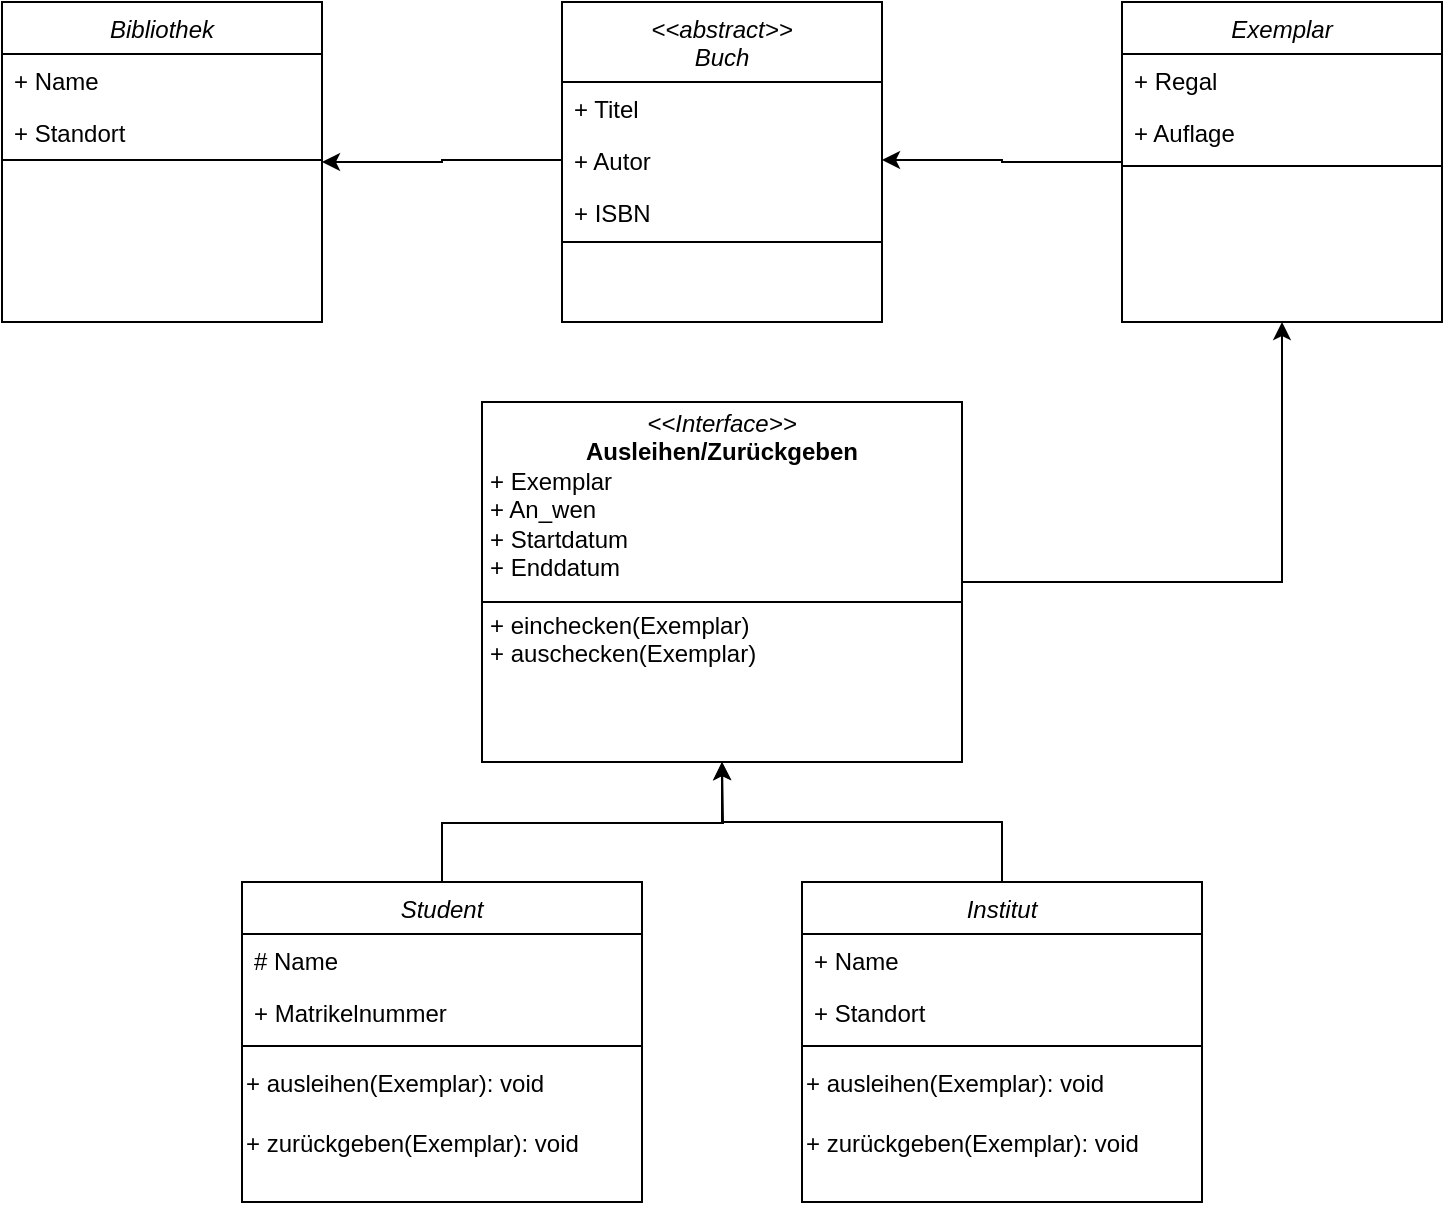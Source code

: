 <mxfile version="23.1.5" type="github">
  <diagram id="C5RBs43oDa-KdzZeNtuy" name="Page-1">
    <mxGraphModel dx="1841" dy="997" grid="1" gridSize="10" guides="1" tooltips="1" connect="1" arrows="1" fold="1" page="1" pageScale="1" pageWidth="827" pageHeight="1169" math="0" shadow="0">
      <root>
        <mxCell id="WIyWlLk6GJQsqaUBKTNV-0" />
        <mxCell id="WIyWlLk6GJQsqaUBKTNV-1" parent="WIyWlLk6GJQsqaUBKTNV-0" />
        <mxCell id="zkfFHV4jXpPFQw0GAbJ--0" value="Bibliothek" style="swimlane;fontStyle=2;align=center;verticalAlign=top;childLayout=stackLayout;horizontal=1;startSize=26;horizontalStack=0;resizeParent=1;resizeLast=0;collapsible=1;marginBottom=0;rounded=0;shadow=0;strokeWidth=1;" parent="WIyWlLk6GJQsqaUBKTNV-1" vertex="1">
          <mxGeometry x="40" y="40" width="160" height="160" as="geometry">
            <mxRectangle x="230" y="140" width="160" height="26" as="alternateBounds" />
          </mxGeometry>
        </mxCell>
        <mxCell id="zkfFHV4jXpPFQw0GAbJ--1" value="+ Name" style="text;align=left;verticalAlign=top;spacingLeft=4;spacingRight=4;overflow=hidden;rotatable=0;points=[[0,0.5],[1,0.5]];portConstraint=eastwest;" parent="zkfFHV4jXpPFQw0GAbJ--0" vertex="1">
          <mxGeometry y="26" width="160" height="26" as="geometry" />
        </mxCell>
        <mxCell id="zkfFHV4jXpPFQw0GAbJ--2" value="+ Standort" style="text;align=left;verticalAlign=top;spacingLeft=4;spacingRight=4;overflow=hidden;rotatable=0;points=[[0,0.5],[1,0.5]];portConstraint=eastwest;rounded=0;shadow=0;html=0;" parent="zkfFHV4jXpPFQw0GAbJ--0" vertex="1">
          <mxGeometry y="52" width="160" height="26" as="geometry" />
        </mxCell>
        <mxCell id="zkfFHV4jXpPFQw0GAbJ--4" value="" style="line;html=1;strokeWidth=1;align=left;verticalAlign=middle;spacingTop=-1;spacingLeft=3;spacingRight=3;rotatable=0;labelPosition=right;points=[];portConstraint=eastwest;" parent="zkfFHV4jXpPFQw0GAbJ--0" vertex="1">
          <mxGeometry y="78" width="160" height="2" as="geometry" />
        </mxCell>
        <mxCell id="ETDpN2Gg0k1BbbTaB3os-0" value="&lt;&lt;abstract&gt;&gt;&#xa;Buch&#xa;" style="swimlane;fontStyle=2;align=center;verticalAlign=top;childLayout=stackLayout;horizontal=1;startSize=40;horizontalStack=0;resizeParent=1;resizeLast=0;collapsible=1;marginBottom=0;rounded=0;shadow=0;strokeWidth=1;" parent="WIyWlLk6GJQsqaUBKTNV-1" vertex="1">
          <mxGeometry x="320" y="40" width="160" height="160" as="geometry">
            <mxRectangle x="230" y="140" width="160" height="26" as="alternateBounds" />
          </mxGeometry>
        </mxCell>
        <mxCell id="ETDpN2Gg0k1BbbTaB3os-1" value="+ Titel" style="text;align=left;verticalAlign=top;spacingLeft=4;spacingRight=4;overflow=hidden;rotatable=0;points=[[0,0.5],[1,0.5]];portConstraint=eastwest;" parent="ETDpN2Gg0k1BbbTaB3os-0" vertex="1">
          <mxGeometry y="40" width="160" height="26" as="geometry" />
        </mxCell>
        <mxCell id="ETDpN2Gg0k1BbbTaB3os-2" value="+ Autor" style="text;align=left;verticalAlign=top;spacingLeft=4;spacingRight=4;overflow=hidden;rotatable=0;points=[[0,0.5],[1,0.5]];portConstraint=eastwest;rounded=0;shadow=0;html=0;" parent="ETDpN2Gg0k1BbbTaB3os-0" vertex="1">
          <mxGeometry y="66" width="160" height="26" as="geometry" />
        </mxCell>
        <mxCell id="ETDpN2Gg0k1BbbTaB3os-5" value="+ ISBN" style="text;align=left;verticalAlign=top;spacingLeft=4;spacingRight=4;overflow=hidden;rotatable=0;points=[[0,0.5],[1,0.5]];portConstraint=eastwest;rounded=0;shadow=0;html=0;" parent="ETDpN2Gg0k1BbbTaB3os-0" vertex="1">
          <mxGeometry y="92" width="160" height="26" as="geometry" />
        </mxCell>
        <mxCell id="ETDpN2Gg0k1BbbTaB3os-37" style="edgeStyle=orthogonalEdgeStyle;rounded=0;orthogonalLoop=1;jettySize=auto;html=1;entryX=1;entryY=0.5;entryDx=0;entryDy=0;" parent="WIyWlLk6GJQsqaUBKTNV-1" source="ETDpN2Gg0k1BbbTaB3os-6" target="ETDpN2Gg0k1BbbTaB3os-2" edge="1">
          <mxGeometry relative="1" as="geometry" />
        </mxCell>
        <mxCell id="ETDpN2Gg0k1BbbTaB3os-6" value="Exemplar" style="swimlane;fontStyle=2;align=center;verticalAlign=top;childLayout=stackLayout;horizontal=1;startSize=26;horizontalStack=0;resizeParent=1;resizeLast=0;collapsible=1;marginBottom=0;rounded=0;shadow=0;strokeWidth=1;" parent="WIyWlLk6GJQsqaUBKTNV-1" vertex="1">
          <mxGeometry x="600" y="40" width="160" height="160" as="geometry">
            <mxRectangle x="230" y="140" width="160" height="26" as="alternateBounds" />
          </mxGeometry>
        </mxCell>
        <mxCell id="ETDpN2Gg0k1BbbTaB3os-7" value="+ Regal" style="text;align=left;verticalAlign=top;spacingLeft=4;spacingRight=4;overflow=hidden;rotatable=0;points=[[0,0.5],[1,0.5]];portConstraint=eastwest;" parent="ETDpN2Gg0k1BbbTaB3os-6" vertex="1">
          <mxGeometry y="26" width="160" height="26" as="geometry" />
        </mxCell>
        <mxCell id="ETDpN2Gg0k1BbbTaB3os-22" value="+ Auflage" style="text;align=left;verticalAlign=top;spacingLeft=4;spacingRight=4;overflow=hidden;rotatable=0;points=[[0,0.5],[1,0.5]];portConstraint=eastwest;" parent="ETDpN2Gg0k1BbbTaB3os-6" vertex="1">
          <mxGeometry y="52" width="160" height="26" as="geometry" />
        </mxCell>
        <mxCell id="ETDpN2Gg0k1BbbTaB3os-10" value="" style="line;html=1;strokeWidth=1;align=left;verticalAlign=middle;spacingTop=-1;spacingLeft=3;spacingRight=3;rotatable=0;labelPosition=right;points=[];portConstraint=eastwest;" parent="ETDpN2Gg0k1BbbTaB3os-6" vertex="1">
          <mxGeometry y="78" width="160" height="8" as="geometry" />
        </mxCell>
        <mxCell id="ETDpN2Gg0k1BbbTaB3os-40" style="edgeStyle=orthogonalEdgeStyle;rounded=0;orthogonalLoop=1;jettySize=auto;html=1;exitX=0.5;exitY=0;exitDx=0;exitDy=0;" parent="WIyWlLk6GJQsqaUBKTNV-1" source="ETDpN2Gg0k1BbbTaB3os-18" edge="1">
          <mxGeometry relative="1" as="geometry">
            <mxPoint x="400" y="420" as="targetPoint" />
          </mxGeometry>
        </mxCell>
        <mxCell id="ETDpN2Gg0k1BbbTaB3os-18" value="Student" style="swimlane;fontStyle=2;align=center;verticalAlign=top;childLayout=stackLayout;horizontal=1;startSize=26;horizontalStack=0;resizeParent=1;resizeLast=0;collapsible=1;marginBottom=0;rounded=0;shadow=0;strokeWidth=1;" parent="WIyWlLk6GJQsqaUBKTNV-1" vertex="1">
          <mxGeometry x="160" y="480" width="200" height="160" as="geometry">
            <mxRectangle x="230" y="140" width="160" height="26" as="alternateBounds" />
          </mxGeometry>
        </mxCell>
        <mxCell id="ETDpN2Gg0k1BbbTaB3os-19" value="# Name" style="text;align=left;verticalAlign=top;spacingLeft=4;spacingRight=4;overflow=hidden;rotatable=0;points=[[0,0.5],[1,0.5]];portConstraint=eastwest;" parent="ETDpN2Gg0k1BbbTaB3os-18" vertex="1">
          <mxGeometry y="26" width="200" height="26" as="geometry" />
        </mxCell>
        <mxCell id="ETDpN2Gg0k1BbbTaB3os-20" value="+ Matrikelnummer" style="text;align=left;verticalAlign=top;spacingLeft=4;spacingRight=4;overflow=hidden;rotatable=0;points=[[0,0.5],[1,0.5]];portConstraint=eastwest;rounded=0;shadow=0;html=0;" parent="ETDpN2Gg0k1BbbTaB3os-18" vertex="1">
          <mxGeometry y="52" width="200" height="26" as="geometry" />
        </mxCell>
        <mxCell id="ETDpN2Gg0k1BbbTaB3os-21" value="" style="line;html=1;strokeWidth=1;align=left;verticalAlign=middle;spacingTop=-1;spacingLeft=3;spacingRight=3;rotatable=0;labelPosition=right;points=[];portConstraint=eastwest;" parent="ETDpN2Gg0k1BbbTaB3os-18" vertex="1">
          <mxGeometry y="78" width="200" height="8" as="geometry" />
        </mxCell>
        <mxCell id="ETDpN2Gg0k1BbbTaB3os-28" value="+ ausleihen(Exemplar): void" style="text;html=1;align=left;verticalAlign=middle;resizable=0;points=[];autosize=1;strokeColor=none;fillColor=none;" parent="ETDpN2Gg0k1BbbTaB3os-18" vertex="1">
          <mxGeometry y="86" width="200" height="30" as="geometry" />
        </mxCell>
        <mxCell id="ETDpN2Gg0k1BbbTaB3os-30" value="+ zurückgeben(Exemplar): void" style="text;html=1;align=left;verticalAlign=middle;resizable=0;points=[];autosize=1;strokeColor=none;fillColor=none;" parent="ETDpN2Gg0k1BbbTaB3os-18" vertex="1">
          <mxGeometry y="116" width="200" height="30" as="geometry" />
        </mxCell>
        <mxCell id="ETDpN2Gg0k1BbbTaB3os-23" value="" style="endArrow=none;html=1;rounded=0;exitX=0;exitY=0.75;exitDx=0;exitDy=0;entryX=1;entryY=0.75;entryDx=0;entryDy=0;" parent="WIyWlLk6GJQsqaUBKTNV-1" source="ETDpN2Gg0k1BbbTaB3os-0" target="ETDpN2Gg0k1BbbTaB3os-0" edge="1">
          <mxGeometry width="50" height="50" relative="1" as="geometry">
            <mxPoint x="320" y="270" as="sourcePoint" />
            <mxPoint x="370" y="220" as="targetPoint" />
          </mxGeometry>
        </mxCell>
        <mxCell id="ETDpN2Gg0k1BbbTaB3os-39" style="edgeStyle=orthogonalEdgeStyle;rounded=0;orthogonalLoop=1;jettySize=auto;html=1;entryX=0.5;entryY=1;entryDx=0;entryDy=0;" parent="WIyWlLk6GJQsqaUBKTNV-1" source="ETDpN2Gg0k1BbbTaB3os-24" target="ETDpN2Gg0k1BbbTaB3os-32" edge="1">
          <mxGeometry relative="1" as="geometry" />
        </mxCell>
        <mxCell id="ETDpN2Gg0k1BbbTaB3os-24" value="Institut" style="swimlane;fontStyle=2;align=center;verticalAlign=top;childLayout=stackLayout;horizontal=1;startSize=26;horizontalStack=0;resizeParent=1;resizeLast=0;collapsible=1;marginBottom=0;rounded=0;shadow=0;strokeWidth=1;" parent="WIyWlLk6GJQsqaUBKTNV-1" vertex="1">
          <mxGeometry x="440" y="480" width="200" height="160" as="geometry">
            <mxRectangle x="230" y="140" width="160" height="26" as="alternateBounds" />
          </mxGeometry>
        </mxCell>
        <mxCell id="ETDpN2Gg0k1BbbTaB3os-25" value="+ Name" style="text;align=left;verticalAlign=top;spacingLeft=4;spacingRight=4;overflow=hidden;rotatable=0;points=[[0,0.5],[1,0.5]];portConstraint=eastwest;" parent="ETDpN2Gg0k1BbbTaB3os-24" vertex="1">
          <mxGeometry y="26" width="200" height="26" as="geometry" />
        </mxCell>
        <mxCell id="ETDpN2Gg0k1BbbTaB3os-26" value="+ Standort" style="text;align=left;verticalAlign=top;spacingLeft=4;spacingRight=4;overflow=hidden;rotatable=0;points=[[0,0.5],[1,0.5]];portConstraint=eastwest;rounded=0;shadow=0;html=0;" parent="ETDpN2Gg0k1BbbTaB3os-24" vertex="1">
          <mxGeometry y="52" width="200" height="26" as="geometry" />
        </mxCell>
        <mxCell id="ETDpN2Gg0k1BbbTaB3os-27" value="" style="line;html=1;strokeWidth=1;align=left;verticalAlign=middle;spacingTop=-1;spacingLeft=3;spacingRight=3;rotatable=0;labelPosition=right;points=[];portConstraint=eastwest;" parent="ETDpN2Gg0k1BbbTaB3os-24" vertex="1">
          <mxGeometry y="78" width="200" height="8" as="geometry" />
        </mxCell>
        <mxCell id="ETDpN2Gg0k1BbbTaB3os-29" value="+ ausleihen(Exemplar): void" style="text;html=1;align=left;verticalAlign=middle;resizable=0;points=[];autosize=1;strokeColor=none;fillColor=none;" parent="ETDpN2Gg0k1BbbTaB3os-24" vertex="1">
          <mxGeometry y="86" width="200" height="30" as="geometry" />
        </mxCell>
        <mxCell id="ETDpN2Gg0k1BbbTaB3os-31" value="+ zurückgeben(Exemplar): void" style="text;html=1;align=left;verticalAlign=middle;resizable=0;points=[];autosize=1;strokeColor=none;fillColor=none;" parent="ETDpN2Gg0k1BbbTaB3os-24" vertex="1">
          <mxGeometry y="116" width="200" height="30" as="geometry" />
        </mxCell>
        <mxCell id="ETDpN2Gg0k1BbbTaB3os-38" style="edgeStyle=orthogonalEdgeStyle;rounded=0;orthogonalLoop=1;jettySize=auto;html=1;entryX=0.5;entryY=1;entryDx=0;entryDy=0;" parent="WIyWlLk6GJQsqaUBKTNV-1" source="ETDpN2Gg0k1BbbTaB3os-32" target="ETDpN2Gg0k1BbbTaB3os-6" edge="1">
          <mxGeometry relative="1" as="geometry" />
        </mxCell>
        <mxCell id="ETDpN2Gg0k1BbbTaB3os-32" value="&lt;p style=&quot;margin:0px;margin-top:4px;text-align:center;&quot;&gt;&lt;i&gt;&amp;lt;&amp;lt;Interface&amp;gt;&amp;gt;&lt;/i&gt;&lt;br&gt;&lt;b&gt;Ausleihen/Zurückgeben&lt;/b&gt;&lt;/p&gt;&lt;p style=&quot;margin:0px;margin-left:4px;&quot;&gt;+ Exemplar&lt;br&gt;+ An_wen&lt;/p&gt;&lt;p style=&quot;margin:0px;margin-left:4px;&quot;&gt;+ Startdatum&lt;/p&gt;&lt;p style=&quot;margin:0px;margin-left:4px;&quot;&gt;+ Enddatum&lt;/p&gt;&lt;p style=&quot;margin:0px;margin-left:4px;&quot;&gt;&lt;span style=&quot;background-color: initial;&quot;&gt;&lt;br&gt;&lt;/span&gt;&lt;/p&gt;&lt;p style=&quot;margin:0px;margin-left:4px;&quot;&gt;&lt;span style=&quot;background-color: initial;&quot;&gt;+ einchecken(Exemplar)&lt;/span&gt;&lt;/p&gt;&lt;p style=&quot;margin:0px;margin-left:4px;&quot;&gt;+ auschecken(Exemplar)&lt;/p&gt;" style="verticalAlign=top;align=left;overflow=fill;html=1;whiteSpace=wrap;" parent="WIyWlLk6GJQsqaUBKTNV-1" vertex="1">
          <mxGeometry x="280" y="240" width="240" height="180" as="geometry" />
        </mxCell>
        <mxCell id="ETDpN2Gg0k1BbbTaB3os-36" style="edgeStyle=orthogonalEdgeStyle;rounded=0;orthogonalLoop=1;jettySize=auto;html=1;entryX=0;entryY=0.5;entryDx=0;entryDy=0;startArrow=classic;startFill=1;endArrow=none;endFill=0;" parent="WIyWlLk6GJQsqaUBKTNV-1" source="zkfFHV4jXpPFQw0GAbJ--0" target="ETDpN2Gg0k1BbbTaB3os-2" edge="1">
          <mxGeometry relative="1" as="geometry" />
        </mxCell>
        <mxCell id="ETDpN2Gg0k1BbbTaB3os-42" value="" style="endArrow=none;html=1;rounded=0;entryX=0;entryY=0.75;entryDx=0;entryDy=0;exitX=1;exitY=0.75;exitDx=0;exitDy=0;" parent="WIyWlLk6GJQsqaUBKTNV-1" edge="1">
          <mxGeometry width="50" height="50" relative="1" as="geometry">
            <mxPoint x="520" y="340" as="sourcePoint" />
            <mxPoint x="280" y="340" as="targetPoint" />
          </mxGeometry>
        </mxCell>
      </root>
    </mxGraphModel>
  </diagram>
</mxfile>
